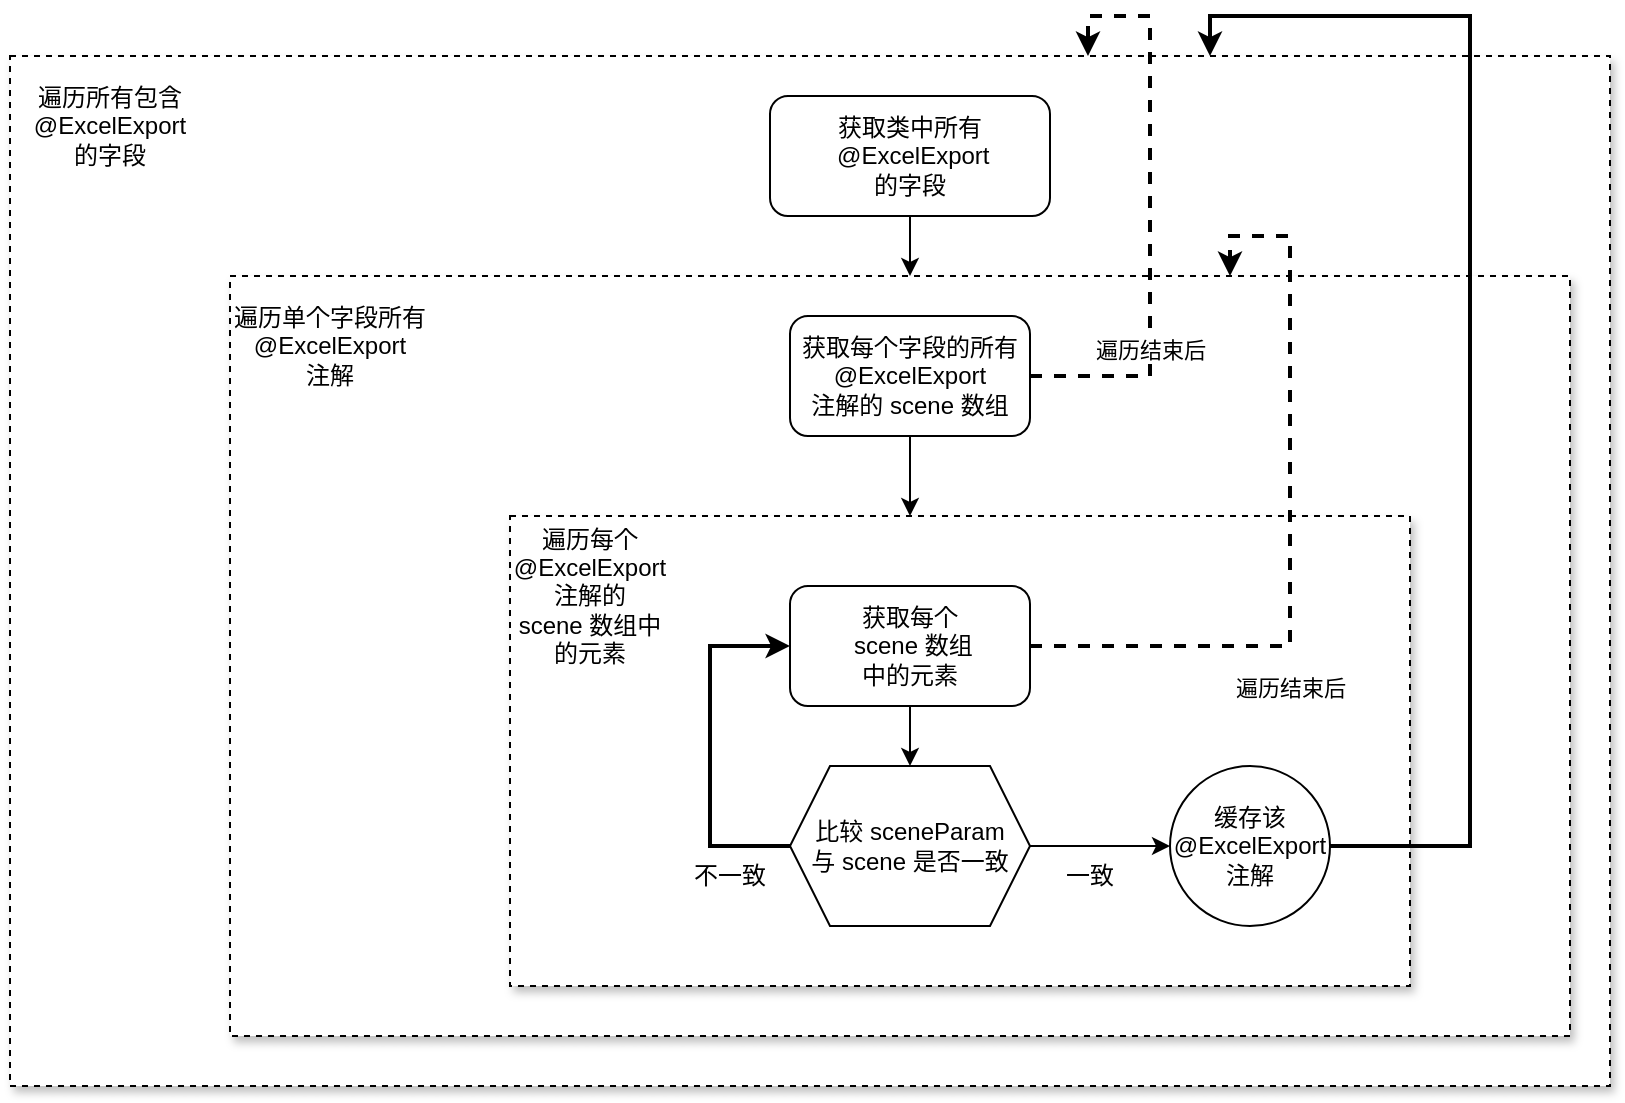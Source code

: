 <mxfile version="22.1.11" type="device" pages="2">
  <diagram name="scene过滤结构图" id="WItJWQn6W-Jd74RlE4Po">
    <mxGraphModel dx="1418" dy="828" grid="1" gridSize="10" guides="1" tooltips="1" connect="1" arrows="1" fold="1" page="1" pageScale="1" pageWidth="1169" pageHeight="827" math="0" shadow="0">
      <root>
        <mxCell id="0" />
        <mxCell id="1" parent="0" />
        <mxCell id="u0nEYxH0dhHkYBqJhdoD-15" value="" style="rounded=0;whiteSpace=wrap;html=1;shadow=1;dashed=1;" parent="1" vertex="1">
          <mxGeometry x="121" y="149" width="800" height="515" as="geometry" />
        </mxCell>
        <mxCell id="u0nEYxH0dhHkYBqJhdoD-10" value="" style="rounded=0;whiteSpace=wrap;html=1;dashed=1;shadow=1;" parent="1" vertex="1">
          <mxGeometry x="231" y="259" width="670" height="380" as="geometry" />
        </mxCell>
        <mxCell id="u0nEYxH0dhHkYBqJhdoD-12" value="" style="rounded=0;whiteSpace=wrap;html=1;dashed=1;glass=0;shadow=1;" parent="1" vertex="1">
          <mxGeometry x="371" y="379" width="450" height="235" as="geometry" />
        </mxCell>
        <mxCell id="u0nEYxH0dhHkYBqJhdoD-14" style="edgeStyle=orthogonalEdgeStyle;rounded=0;orthogonalLoop=1;jettySize=auto;html=1;exitX=0.5;exitY=1;exitDx=0;exitDy=0;" parent="1" source="u0nEYxH0dhHkYBqJhdoD-1" edge="1">
          <mxGeometry relative="1" as="geometry">
            <mxPoint x="571" y="259" as="targetPoint" />
          </mxGeometry>
        </mxCell>
        <mxCell id="u0nEYxH0dhHkYBqJhdoD-1" value="获取类中所有&lt;br&gt;&amp;nbsp;@ExcelExport &lt;br&gt;的字段" style="rounded=1;whiteSpace=wrap;html=1;" parent="1" vertex="1">
          <mxGeometry x="501" y="169" width="140" height="60" as="geometry" />
        </mxCell>
        <mxCell id="u0nEYxH0dhHkYBqJhdoD-4" value="" style="edgeStyle=orthogonalEdgeStyle;rounded=0;orthogonalLoop=1;jettySize=auto;html=1;" parent="1" source="u0nEYxH0dhHkYBqJhdoD-2" edge="1">
          <mxGeometry relative="1" as="geometry">
            <mxPoint x="571" y="379" as="targetPoint" />
          </mxGeometry>
        </mxCell>
        <mxCell id="u0nEYxH0dhHkYBqJhdoD-22" style="edgeStyle=orthogonalEdgeStyle;rounded=0;orthogonalLoop=1;jettySize=auto;html=1;exitX=1;exitY=0.5;exitDx=0;exitDy=0;strokeWidth=2;dashed=1;" parent="1" source="u0nEYxH0dhHkYBqJhdoD-2" edge="1">
          <mxGeometry relative="1" as="geometry">
            <mxPoint x="660" y="149" as="targetPoint" />
            <Array as="points">
              <mxPoint x="691" y="309" />
              <mxPoint x="691" y="129" />
              <mxPoint x="660" y="129" />
            </Array>
          </mxGeometry>
        </mxCell>
        <mxCell id="u0nEYxH0dhHkYBqJhdoD-25" value="遍历结束后" style="edgeLabel;html=1;align=center;verticalAlign=middle;resizable=0;points=[];" parent="u0nEYxH0dhHkYBqJhdoD-22" vertex="1" connectable="0">
          <mxGeometry x="0.234" y="-2" relative="1" as="geometry">
            <mxPoint x="-2" y="106" as="offset" />
          </mxGeometry>
        </mxCell>
        <mxCell id="u0nEYxH0dhHkYBqJhdoD-2" value="获取每个字段的所有&lt;br&gt;@ExcelExport&lt;br&gt;注解的 scene 数组" style="rounded=1;whiteSpace=wrap;html=1;" parent="1" vertex="1">
          <mxGeometry x="511" y="279" width="120" height="60" as="geometry" />
        </mxCell>
        <mxCell id="u0nEYxH0dhHkYBqJhdoD-7" style="edgeStyle=orthogonalEdgeStyle;rounded=0;orthogonalLoop=1;jettySize=auto;html=1;" parent="1" source="u0nEYxH0dhHkYBqJhdoD-3" target="u0nEYxH0dhHkYBqJhdoD-6" edge="1">
          <mxGeometry relative="1" as="geometry" />
        </mxCell>
        <mxCell id="u0nEYxH0dhHkYBqJhdoD-3" value="获取每个&lt;br&gt;&amp;nbsp;scene 数组&lt;br&gt;中的元素" style="whiteSpace=wrap;html=1;rounded=1;" parent="1" vertex="1">
          <mxGeometry x="511" y="414" width="120" height="60" as="geometry" />
        </mxCell>
        <mxCell id="u0nEYxH0dhHkYBqJhdoD-9" value="" style="edgeStyle=orthogonalEdgeStyle;rounded=0;orthogonalLoop=1;jettySize=auto;html=1;exitX=1;exitY=0.5;exitDx=0;exitDy=0;entryX=0;entryY=0.5;entryDx=0;entryDy=0;" parent="1" source="u0nEYxH0dhHkYBqJhdoD-6" target="u0nEYxH0dhHkYBqJhdoD-8" edge="1">
          <mxGeometry relative="1" as="geometry">
            <mxPoint x="611" y="579" as="sourcePoint" />
            <mxPoint x="661" y="579" as="targetPoint" />
          </mxGeometry>
        </mxCell>
        <mxCell id="u0nEYxH0dhHkYBqJhdoD-18" style="edgeStyle=orthogonalEdgeStyle;rounded=0;orthogonalLoop=1;jettySize=auto;html=1;exitX=0;exitY=0.5;exitDx=0;exitDy=0;entryX=0;entryY=0.5;entryDx=0;entryDy=0;strokeWidth=2;" parent="1" source="u0nEYxH0dhHkYBqJhdoD-6" target="u0nEYxH0dhHkYBqJhdoD-3" edge="1">
          <mxGeometry relative="1" as="geometry">
            <Array as="points">
              <mxPoint x="471" y="544" />
              <mxPoint x="471" y="444" />
            </Array>
          </mxGeometry>
        </mxCell>
        <mxCell id="u0nEYxH0dhHkYBqJhdoD-20" style="edgeStyle=orthogonalEdgeStyle;rounded=0;orthogonalLoop=1;jettySize=auto;html=1;strokeWidth=2;exitX=1;exitY=0.5;exitDx=0;exitDy=0;dashed=1;" parent="1" source="u0nEYxH0dhHkYBqJhdoD-3" edge="1">
          <mxGeometry relative="1" as="geometry">
            <mxPoint x="650.97" y="456.48" as="sourcePoint" />
            <mxPoint x="731" y="259" as="targetPoint" />
            <Array as="points">
              <mxPoint x="761" y="444" />
              <mxPoint x="761" y="239" />
              <mxPoint x="731" y="239" />
            </Array>
          </mxGeometry>
        </mxCell>
        <mxCell id="u0nEYxH0dhHkYBqJhdoD-24" value="遍历结束后" style="edgeLabel;html=1;align=center;verticalAlign=middle;resizable=0;points=[];" parent="u0nEYxH0dhHkYBqJhdoD-20" vertex="1" connectable="0">
          <mxGeometry x="-0.119" y="-2" relative="1" as="geometry">
            <mxPoint x="-2" y="60" as="offset" />
          </mxGeometry>
        </mxCell>
        <mxCell id="u0nEYxH0dhHkYBqJhdoD-6" value="比较 sceneParam &lt;br&gt;与 scene 是否一致" style="shape=hexagon;perimeter=hexagonPerimeter2;whiteSpace=wrap;html=1;fixedSize=1;" parent="1" vertex="1">
          <mxGeometry x="511" y="504" width="120" height="80" as="geometry" />
        </mxCell>
        <mxCell id="u0nEYxH0dhHkYBqJhdoD-17" style="edgeStyle=orthogonalEdgeStyle;rounded=0;orthogonalLoop=1;jettySize=auto;html=1;exitX=1;exitY=0.5;exitDx=0;exitDy=0;strokeWidth=2;entryX=0.75;entryY=0;entryDx=0;entryDy=0;" parent="1" source="u0nEYxH0dhHkYBqJhdoD-8" target="u0nEYxH0dhHkYBqJhdoD-15" edge="1">
          <mxGeometry relative="1" as="geometry">
            <mxPoint x="756" y="544" as="sourcePoint" />
            <mxPoint x="641" y="119" as="targetPoint" />
            <Array as="points">
              <mxPoint x="851" y="544" />
              <mxPoint x="851" y="129" />
              <mxPoint x="721" y="129" />
            </Array>
          </mxGeometry>
        </mxCell>
        <mxCell id="u0nEYxH0dhHkYBqJhdoD-8" value="缓存该&lt;br&gt;@ExcelExport&lt;br&gt;注解" style="ellipse;whiteSpace=wrap;html=1;" parent="1" vertex="1">
          <mxGeometry x="701" y="504" width="80" height="80" as="geometry" />
        </mxCell>
        <mxCell id="u0nEYxH0dhHkYBqJhdoD-11" value="遍历单个字段所有@ExcelExport&lt;br&gt;注解" style="text;html=1;strokeColor=none;fillColor=none;align=center;verticalAlign=middle;whiteSpace=wrap;rounded=0;horizontal=1;" parent="1" vertex="1">
          <mxGeometry x="231" y="259" width="100" height="70" as="geometry" />
        </mxCell>
        <mxCell id="u0nEYxH0dhHkYBqJhdoD-13" value="遍历每个@ExcelExport&lt;br&gt;注解的&lt;br&gt;scene 数组中的元素" style="text;html=1;strokeColor=none;fillColor=none;align=center;verticalAlign=middle;whiteSpace=wrap;rounded=0;horizontal=1;" parent="1" vertex="1">
          <mxGeometry x="371" y="379" width="80" height="80" as="geometry" />
        </mxCell>
        <mxCell id="u0nEYxH0dhHkYBqJhdoD-16" value="一致" style="text;html=1;strokeColor=none;fillColor=none;align=center;verticalAlign=middle;whiteSpace=wrap;rounded=0;" parent="1" vertex="1">
          <mxGeometry x="631" y="544" width="60" height="30" as="geometry" />
        </mxCell>
        <mxCell id="u0nEYxH0dhHkYBqJhdoD-19" value="不一致" style="text;html=1;strokeColor=none;fillColor=none;align=center;verticalAlign=middle;whiteSpace=wrap;rounded=0;" parent="1" vertex="1">
          <mxGeometry x="451" y="544" width="60" height="30" as="geometry" />
        </mxCell>
        <mxCell id="u0nEYxH0dhHkYBqJhdoD-21" value="遍历所有包含@ExcelExport&lt;br&gt;的字段" style="text;html=1;strokeColor=none;fillColor=none;align=center;verticalAlign=middle;whiteSpace=wrap;rounded=0;horizontal=1;" parent="1" vertex="1">
          <mxGeometry x="121" y="149" width="100" height="70" as="geometry" />
        </mxCell>
      </root>
    </mxGraphModel>
  </diagram>
  <diagram id="6i2XfKfdZBkIBOqlwllx" name="第 2 页">
    <mxGraphModel dx="1418" dy="828" grid="1" gridSize="10" guides="1" tooltips="1" connect="1" arrows="1" fold="1" page="1" pageScale="1" pageWidth="1169" pageHeight="827" math="0" shadow="0">
      <root>
        <mxCell id="0" />
        <mxCell id="1" parent="0" />
        <mxCell id="CE6jNNIGH61miV8GDFaL-3" value="" style="edgeStyle=orthogonalEdgeStyle;rounded=0;orthogonalLoop=1;jettySize=auto;html=1;" edge="1" parent="1" source="CE6jNNIGH61miV8GDFaL-1" target="CE6jNNIGH61miV8GDFaL-2">
          <mxGeometry relative="1" as="geometry" />
        </mxCell>
        <mxCell id="CE6jNNIGH61miV8GDFaL-1" value="获取所有@ExcelExport&lt;br&gt;字段" style="rounded=1;whiteSpace=wrap;html=1;" vertex="1" parent="1">
          <mxGeometry x="325" y="70" width="120" height="60" as="geometry" />
        </mxCell>
        <mxCell id="CE6jNNIGH61miV8GDFaL-5" value="" style="edgeStyle=orthogonalEdgeStyle;rounded=0;orthogonalLoop=1;jettySize=auto;html=1;" edge="1" parent="1" source="CE6jNNIGH61miV8GDFaL-2" target="CE6jNNIGH61miV8GDFaL-4">
          <mxGeometry relative="1" as="geometry" />
        </mxCell>
        <mxCell id="CE6jNNIGH61miV8GDFaL-7" value="" style="edgeStyle=orthogonalEdgeStyle;rounded=0;orthogonalLoop=1;jettySize=auto;html=1;" edge="1" parent="1" source="CE6jNNIGH61miV8GDFaL-2" target="CE6jNNIGH61miV8GDFaL-6">
          <mxGeometry relative="1" as="geometry" />
        </mxCell>
        <mxCell id="CE6jNNIGH61miV8GDFaL-2" value="根据sceneParam过滤 @ExcelExport.scene&lt;br&gt;组成&amp;lt;@ExcelExport, Field&amp;gt;的Map，并按照@ExcelExport.order排序：&lt;br&gt;excelExportFieldMap" style="whiteSpace=wrap;html=1;rounded=1;" vertex="1" parent="1">
          <mxGeometry x="230" y="226" width="310" height="66" as="geometry" />
        </mxCell>
        <mxCell id="CE6jNNIGH61miV8GDFaL-4" value="根据&amp;lt;@ExcelExport, Field&amp;gt;&lt;br&gt;创建BiMap &amp;lt;Field,@ExcelExport&amp;gt;：&lt;span style=&quot;font-size: 9.8pt; background-color: rgb(255, 255, 255); color: rgb(8, 8, 8);&quot;&gt;&lt;font face=&quot;Helvetica&quot;&gt;excelExportFieldBiMap&lt;/font&gt;&lt;/span&gt;" style="whiteSpace=wrap;html=1;rounded=1;" vertex="1" parent="1">
          <mxGeometry x="660" y="229" width="245" height="60" as="geometry" />
        </mxCell>
        <mxCell id="CE6jNNIGH61miV8GDFaL-9" value="" style="edgeStyle=orthogonalEdgeStyle;rounded=0;orthogonalLoop=1;jettySize=auto;html=1;" edge="1" parent="1" source="CE6jNNIGH61miV8GDFaL-6" target="CE6jNNIGH61miV8GDFaL-8">
          <mxGeometry relative="1" as="geometry" />
        </mxCell>
        <mxCell id="CE6jNNIGH61miV8GDFaL-10" value="" style="edgeStyle=orthogonalEdgeStyle;rounded=0;orthogonalLoop=1;jettySize=auto;html=1;" edge="1" parent="1" source="CE6jNNIGH61miV8GDFaL-6" target="CE6jNNIGH61miV8GDFaL-8">
          <mxGeometry relative="1" as="geometry" />
        </mxCell>
        <mxCell id="CE6jNNIGH61miV8GDFaL-12" value="" style="edgeStyle=orthogonalEdgeStyle;rounded=0;orthogonalLoop=1;jettySize=auto;html=1;" edge="1" parent="1" source="CE6jNNIGH61miV8GDFaL-6" target="CE6jNNIGH61miV8GDFaL-11">
          <mxGeometry relative="1" as="geometry" />
        </mxCell>
        <mxCell id="CE6jNNIGH61miV8GDFaL-6" value="获取 excelExportFieldMap 的key：@ExcelExport" style="whiteSpace=wrap;html=1;rounded=1;" vertex="1" parent="1">
          <mxGeometry x="302.5" y="380" width="165" height="60" as="geometry" />
        </mxCell>
        <mxCell id="CE6jNNIGH61miV8GDFaL-8" value="获取titleList&amp;nbsp;&lt;br&gt;将 @ExcelExport.title 添加到 list 中" style="whiteSpace=wrap;html=1;rounded=1;" vertex="1" parent="1">
          <mxGeometry x="205" y="520" width="135" height="80" as="geometry" />
        </mxCell>
        <mxCell id="CE6jNNIGH61miV8GDFaL-11" value="获取propertyList：将字段名 field，和 单元格类型 cellType 构造为一个对象 PropertyNameType，并加入 list 中" style="whiteSpace=wrap;html=1;rounded=1;" vertex="1" parent="1">
          <mxGeometry x="465" y="520" width="205" height="80" as="geometry" />
        </mxCell>
      </root>
    </mxGraphModel>
  </diagram>
</mxfile>

